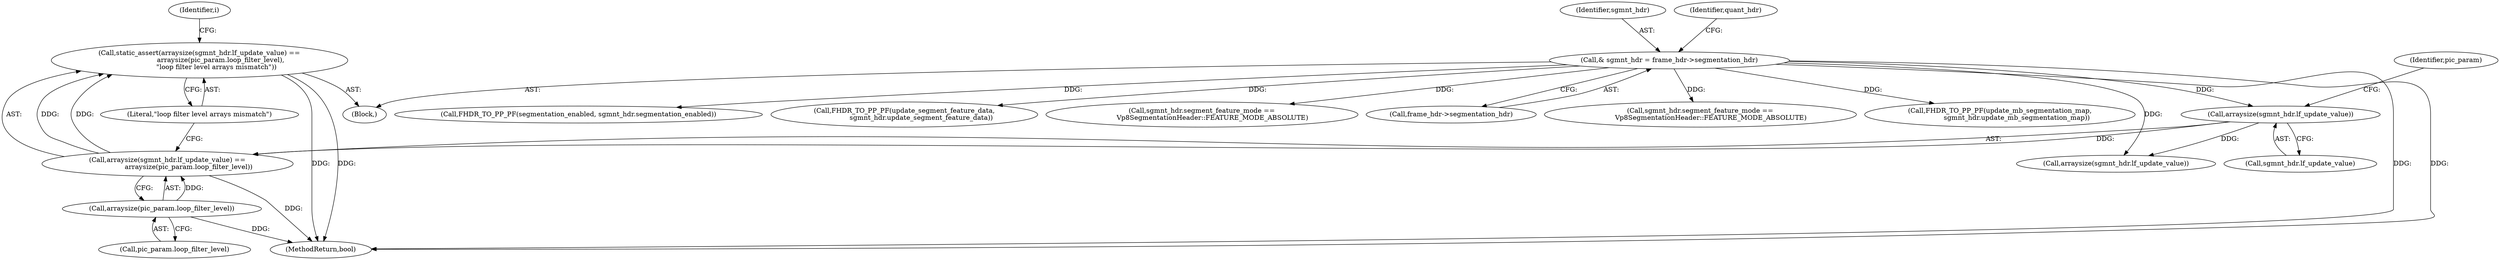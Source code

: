 digraph "0_Chrome_70340ce072cee8a0bdcddb5f312d32567b2269f6_12@API" {
"1000470" [label="(Call,static_assert(arraysize(sgmnt_hdr.lf_update_value) ==\n                    arraysize(pic_param.loop_filter_level),\n                \"loop filter level arrays mismatch\"))"];
"1000471" [label="(Call,arraysize(sgmnt_hdr.lf_update_value) ==\n                    arraysize(pic_param.loop_filter_level))"];
"1000472" [label="(Call,arraysize(sgmnt_hdr.lf_update_value))"];
"1000117" [label="(Call,& sgmnt_hdr = frame_hdr->segmentation_hdr)"];
"1000476" [label="(Call,arraysize(pic_param.loop_filter_level))"];
"1000124" [label="(Identifier,quant_hdr)"];
"1000488" [label="(Call,arraysize(sgmnt_hdr.lf_update_value))"];
"1000477" [label="(Call,pic_param.loop_filter_level)"];
"1000476" [label="(Call,arraysize(pic_param.loop_filter_level))"];
"1000507" [label="(Call,sgmnt_hdr.segment_feature_mode ==\n          Vp8SegmentationHeader::FEATURE_MODE_ABSOLUTE)"];
"1000118" [label="(Identifier,sgmnt_hdr)"];
"1000480" [label="(Literal,\"loop filter level arrays mismatch\")"];
"1000788" [label="(MethodReturn,bool)"];
"1000484" [label="(Identifier,i)"];
"1000119" [label="(Call,frame_hdr->segmentation_hdr)"];
"1000159" [label="(Call,sgmnt_hdr.segment_feature_mode ==\n          Vp8SegmentationHeader::FEATURE_MODE_ABSOLUTE)"];
"1000417" [label="(Call,FHDR_TO_PP_PF(update_mb_segmentation_map,\n                sgmnt_hdr.update_mb_segmentation_map))"];
"1000472" [label="(Call,arraysize(sgmnt_hdr.lf_update_value))"];
"1000117" [label="(Call,& sgmnt_hdr = frame_hdr->segmentation_hdr)"];
"1000478" [label="(Identifier,pic_param)"];
"1000106" [label="(Block,)"];
"1000473" [label="(Call,sgmnt_hdr.lf_update_value)"];
"1000412" [label="(Call,FHDR_TO_PP_PF(segmentation_enabled, sgmnt_hdr.segmentation_enabled))"];
"1000422" [label="(Call,FHDR_TO_PP_PF(update_segment_feature_data,\n                sgmnt_hdr.update_segment_feature_data))"];
"1000470" [label="(Call,static_assert(arraysize(sgmnt_hdr.lf_update_value) ==\n                    arraysize(pic_param.loop_filter_level),\n                \"loop filter level arrays mismatch\"))"];
"1000471" [label="(Call,arraysize(sgmnt_hdr.lf_update_value) ==\n                    arraysize(pic_param.loop_filter_level))"];
"1000470" -> "1000106"  [label="AST: "];
"1000470" -> "1000480"  [label="CFG: "];
"1000471" -> "1000470"  [label="AST: "];
"1000480" -> "1000470"  [label="AST: "];
"1000484" -> "1000470"  [label="CFG: "];
"1000470" -> "1000788"  [label="DDG: "];
"1000470" -> "1000788"  [label="DDG: "];
"1000471" -> "1000470"  [label="DDG: "];
"1000471" -> "1000470"  [label="DDG: "];
"1000471" -> "1000476"  [label="CFG: "];
"1000472" -> "1000471"  [label="AST: "];
"1000476" -> "1000471"  [label="AST: "];
"1000480" -> "1000471"  [label="CFG: "];
"1000471" -> "1000788"  [label="DDG: "];
"1000472" -> "1000471"  [label="DDG: "];
"1000476" -> "1000471"  [label="DDG: "];
"1000472" -> "1000473"  [label="CFG: "];
"1000473" -> "1000472"  [label="AST: "];
"1000478" -> "1000472"  [label="CFG: "];
"1000117" -> "1000472"  [label="DDG: "];
"1000472" -> "1000488"  [label="DDG: "];
"1000117" -> "1000106"  [label="AST: "];
"1000117" -> "1000119"  [label="CFG: "];
"1000118" -> "1000117"  [label="AST: "];
"1000119" -> "1000117"  [label="AST: "];
"1000124" -> "1000117"  [label="CFG: "];
"1000117" -> "1000788"  [label="DDG: "];
"1000117" -> "1000788"  [label="DDG: "];
"1000117" -> "1000159"  [label="DDG: "];
"1000117" -> "1000412"  [label="DDG: "];
"1000117" -> "1000417"  [label="DDG: "];
"1000117" -> "1000422"  [label="DDG: "];
"1000117" -> "1000488"  [label="DDG: "];
"1000117" -> "1000507"  [label="DDG: "];
"1000476" -> "1000477"  [label="CFG: "];
"1000477" -> "1000476"  [label="AST: "];
"1000476" -> "1000788"  [label="DDG: "];
}
